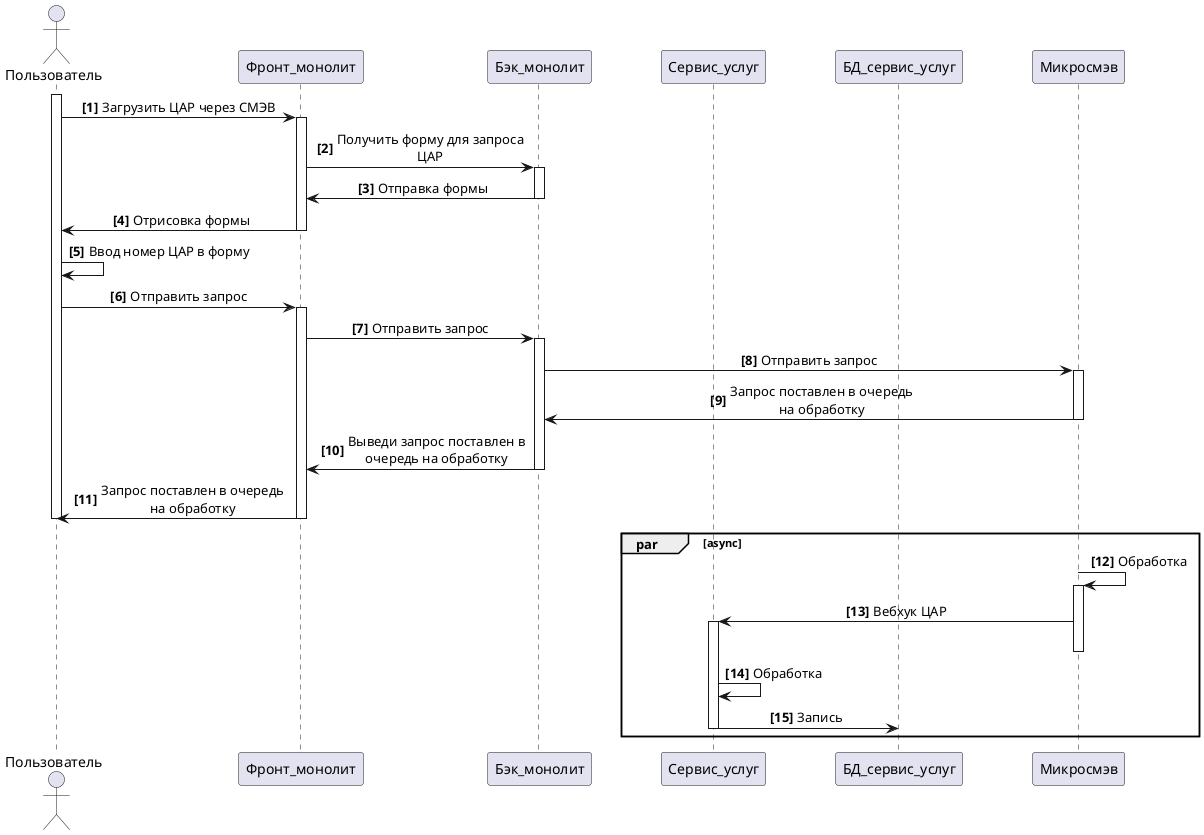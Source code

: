 @startuml

'hide footbox
skinparam {
    MaxMessageSize 200
}
skinparam sequence{
    ParticipantPadding 30
    MessageAlign center
}
autonumber "<b>[0]"

actor Пользователь
participant Фронт_монолит
participant Бэк_монолит
participant Сервис_услуг
participant БД_сервис_услуг
participant Микросмэв

Пользователь++
Пользователь -> Фронт_монолит++: Загрузить ЦАР через СМЭВ
Фронт_монолит -> Бэк_монолит++: Получить форму для запроса ЦАР
Бэк_монолит -> Фронт_монолит--:  Отправка формы
Фронт_монолит -> Пользователь--: Отрисовка формы
Пользователь -> Пользователь: Ввод номер ЦАР в форму
Пользователь -> Фронт_монолит++: Отправить запрос
Фронт_монолит -> Бэк_монолит++: Отправить запрос
Бэк_монолит -> Микросмэв++: Отправить запрос
Микросмэв -> Бэк_монолит--: Запрос поставлен в очередь на обработку
Бэк_монолит -> Фронт_монолит--: Выведи запрос поставлен в очередь на обработку
Фронт_монолит -> Пользователь--: Запрос поставлен в очередь на обработку
Пользователь--
par async
 Микросмэв -> Микросмэв++: Обработка
 Микросмэв -> Сервис_услуг++: Вебхук ЦАР
 Микросмэв--
 Сервис_услуг -> Сервис_услуг: Обработка
 Сервис_услуг -> БД_сервис_услуг--: Запись
end par
@enduml